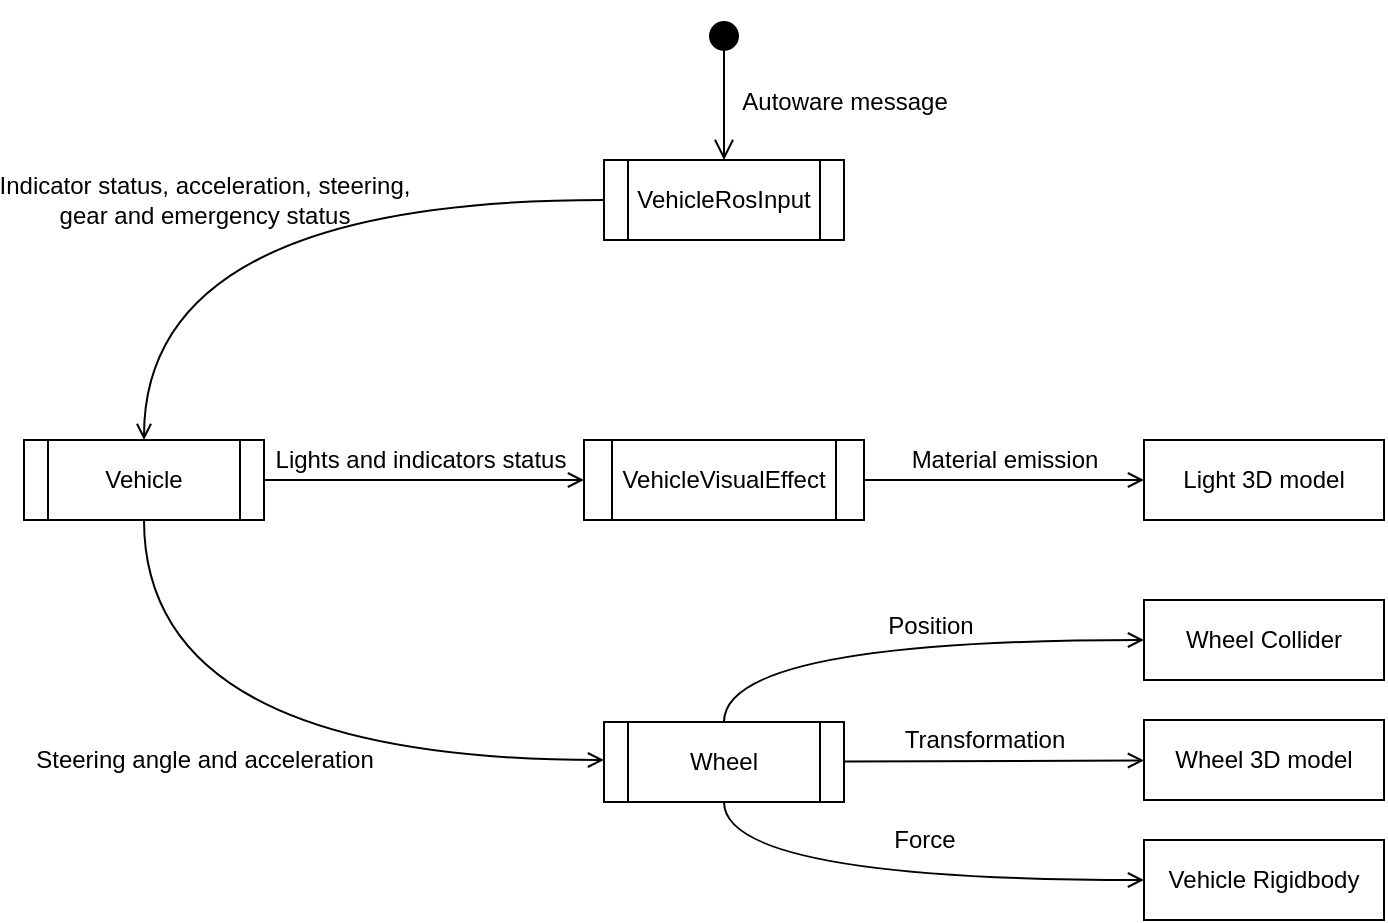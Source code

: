 <mxfile version="21.5.2" type="device">
  <diagram name="Page-1" id="76b4M0QgZQrLfhVKCind">
    <mxGraphModel dx="963" dy="1293" grid="1" gridSize="10" guides="1" tooltips="1" connect="1" arrows="1" fold="1" page="1" pageScale="1" pageWidth="850" pageHeight="1100" math="0" shadow="0">
      <root>
        <mxCell id="0" />
        <mxCell id="1" parent="0" />
        <mxCell id="93EZlEJ8D1wQY5efGZ4A-16" style="edgeStyle=orthogonalEdgeStyle;rounded=0;orthogonalLoop=1;jettySize=auto;html=1;curved=1;endArrow=open;endFill=0;" parent="1" source="9Rqsm60U1uIzQuZiU_9V-5" target="9Rqsm60U1uIzQuZiU_9V-7" edge="1">
          <mxGeometry relative="1" as="geometry">
            <Array as="points">
              <mxPoint x="150" y="410" />
            </Array>
            <mxPoint x="170" y="277" as="sourcePoint" />
            <mxPoint x="381" y="417" as="targetPoint" />
          </mxGeometry>
        </mxCell>
        <mxCell id="93EZlEJ8D1wQY5efGZ4A-17" value="Steering angle and acceleration" style="edgeLabel;html=1;align=center;verticalAlign=middle;resizable=0;points=[];labelBackgroundColor=none;fontSize=12;" parent="93EZlEJ8D1wQY5efGZ4A-16" vertex="1" connectable="0">
          <mxGeometry x="0.348" y="-34" relative="1" as="geometry">
            <mxPoint x="-86" y="-34" as="offset" />
          </mxGeometry>
        </mxCell>
        <mxCell id="93EZlEJ8D1wQY5efGZ4A-25" style="edgeStyle=orthogonalEdgeStyle;rounded=0;orthogonalLoop=1;jettySize=auto;html=1;curved=1;endArrow=open;endFill=0;" parent="1" source="9Rqsm60U1uIzQuZiU_9V-5" target="9Rqsm60U1uIzQuZiU_9V-6" edge="1">
          <mxGeometry relative="1" as="geometry">
            <mxPoint x="223" y="260" as="sourcePoint" />
            <mxPoint x="380" y="260.029" as="targetPoint" />
            <Array as="points" />
          </mxGeometry>
        </mxCell>
        <mxCell id="93EZlEJ8D1wQY5efGZ4A-26" value="Lights and indicators status" style="edgeLabel;html=1;align=center;verticalAlign=middle;resizable=0;points=[];labelBackgroundColor=none;fontSize=12;" parent="93EZlEJ8D1wQY5efGZ4A-25" vertex="1" connectable="0">
          <mxGeometry x="-0.161" relative="1" as="geometry">
            <mxPoint x="11" y="-10" as="offset" />
          </mxGeometry>
        </mxCell>
        <mxCell id="93EZlEJ8D1wQY5efGZ4A-11" style="edgeStyle=orthogonalEdgeStyle;rounded=0;orthogonalLoop=1;jettySize=auto;html=1;curved=1;endArrow=open;endFill=0;labelBackgroundColor=none;" parent="1" source="9Rqsm60U1uIzQuZiU_9V-4" target="9Rqsm60U1uIzQuZiU_9V-5" edge="1">
          <mxGeometry relative="1" as="geometry">
            <Array as="points">
              <mxPoint x="150" y="130" />
            </Array>
            <mxPoint x="381" y="127" as="sourcePoint" />
            <mxPoint x="170" y="243" as="targetPoint" />
          </mxGeometry>
        </mxCell>
        <mxCell id="93EZlEJ8D1wQY5efGZ4A-12" value="&lt;div style=&quot;font-size: 12px;&quot;&gt;Indicator status, acceleration, steering,&lt;/div&gt;&lt;div style=&quot;font-size: 12px;&quot;&gt;gear and emergency status&lt;/div&gt;" style="edgeLabel;html=1;align=center;verticalAlign=middle;resizable=0;points=[];labelBackgroundColor=none;fontSize=12;" parent="93EZlEJ8D1wQY5efGZ4A-11" vertex="1" connectable="0">
          <mxGeometry x="0.367" y="-18" relative="1" as="geometry">
            <mxPoint x="48" y="-9" as="offset" />
          </mxGeometry>
        </mxCell>
        <mxCell id="93EZlEJ8D1wQY5efGZ4A-21" style="edgeStyle=orthogonalEdgeStyle;rounded=0;orthogonalLoop=1;jettySize=auto;html=1;curved=1;endArrow=open;endFill=0;" parent="1" source="9Rqsm60U1uIzQuZiU_9V-6" target="93EZlEJ8D1wQY5efGZ4A-20" edge="1">
          <mxGeometry relative="1" as="geometry">
            <mxPoint x="494" y="260" as="sourcePoint" />
          </mxGeometry>
        </mxCell>
        <mxCell id="93EZlEJ8D1wQY5efGZ4A-32" value="Material emission" style="edgeLabel;html=1;align=center;verticalAlign=middle;resizable=0;points=[];labelBackgroundColor=none;fontSize=12;" parent="93EZlEJ8D1wQY5efGZ4A-21" vertex="1" connectable="0">
          <mxGeometry x="-0.201" y="-2" relative="1" as="geometry">
            <mxPoint x="14" y="-12" as="offset" />
          </mxGeometry>
        </mxCell>
        <mxCell id="93EZlEJ8D1wQY5efGZ4A-23" style="rounded=0;orthogonalLoop=1;jettySize=auto;html=1;endArrow=open;endFill=0;" parent="1" source="9Rqsm60U1uIzQuZiU_9V-7" target="93EZlEJ8D1wQY5efGZ4A-28" edge="1">
          <mxGeometry relative="1" as="geometry">
            <mxPoint x="494" y="417" as="sourcePoint" />
          </mxGeometry>
        </mxCell>
        <mxCell id="93EZlEJ8D1wQY5efGZ4A-24" value="Transformation" style="edgeLabel;html=1;align=center;verticalAlign=middle;resizable=0;points=[];labelBackgroundColor=none;fontSize=12;" parent="93EZlEJ8D1wQY5efGZ4A-23" vertex="1" connectable="0">
          <mxGeometry x="-0.118" y="-6" relative="1" as="geometry">
            <mxPoint x="4" y="-17" as="offset" />
          </mxGeometry>
        </mxCell>
        <mxCell id="93EZlEJ8D1wQY5efGZ4A-30" style="edgeStyle=orthogonalEdgeStyle;rounded=0;orthogonalLoop=1;jettySize=auto;html=1;curved=1;endArrow=open;endFill=0;" parent="1" source="9Rqsm60U1uIzQuZiU_9V-7" target="93EZlEJ8D1wQY5efGZ4A-29" edge="1">
          <mxGeometry relative="1" as="geometry">
            <Array as="points">
              <mxPoint x="440" y="350" />
            </Array>
            <mxPoint x="440" y="400" as="sourcePoint" />
          </mxGeometry>
        </mxCell>
        <mxCell id="93EZlEJ8D1wQY5efGZ4A-31" value="Position" style="edgeLabel;html=1;align=center;verticalAlign=middle;resizable=0;points=[];labelBackgroundColor=none;fontSize=12;" parent="93EZlEJ8D1wQY5efGZ4A-30" vertex="1" connectable="0">
          <mxGeometry x="0.713" y="4" relative="1" as="geometry">
            <mxPoint x="-71" y="-3" as="offset" />
          </mxGeometry>
        </mxCell>
        <mxCell id="93EZlEJ8D1wQY5efGZ4A-34" style="edgeStyle=orthogonalEdgeStyle;rounded=0;orthogonalLoop=1;jettySize=auto;html=1;curved=1;endArrow=open;endFill=0;" parent="1" source="9Rqsm60U1uIzQuZiU_9V-7" target="93EZlEJ8D1wQY5efGZ4A-33" edge="1">
          <mxGeometry relative="1" as="geometry">
            <Array as="points">
              <mxPoint x="440" y="470" />
            </Array>
            <mxPoint x="440" y="434" as="sourcePoint" />
          </mxGeometry>
        </mxCell>
        <mxCell id="93EZlEJ8D1wQY5efGZ4A-35" value="Force" style="edgeLabel;html=1;align=center;verticalAlign=middle;resizable=0;points=[];labelBackgroundColor=none;fontSize=12;" parent="93EZlEJ8D1wQY5efGZ4A-34" vertex="1" connectable="0">
          <mxGeometry x="0.107" y="12" relative="1" as="geometry">
            <mxPoint x="1" y="-8" as="offset" />
          </mxGeometry>
        </mxCell>
        <mxCell id="93EZlEJ8D1wQY5efGZ4A-18" value="Autoware message" style="html=1;verticalAlign=bottom;startArrow=circle;startFill=1;endArrow=open;startSize=6;endSize=8;elbow=vertical;rounded=0;labelBackgroundColor=none;fontSize=12;" parent="1" target="9Rqsm60U1uIzQuZiU_9V-4" edge="1">
          <mxGeometry x="0.429" y="60" width="80" relative="1" as="geometry">
            <mxPoint x="440" y="40" as="sourcePoint" />
            <mxPoint x="437.598" y="110" as="targetPoint" />
            <mxPoint as="offset" />
          </mxGeometry>
        </mxCell>
        <mxCell id="93EZlEJ8D1wQY5efGZ4A-20" value="Light 3D model" style="whiteSpace=wrap;strokeWidth=1;" parent="1" vertex="1">
          <mxGeometry x="650" y="250" width="120" height="40" as="geometry" />
        </mxCell>
        <mxCell id="93EZlEJ8D1wQY5efGZ4A-28" value="Wheel 3D model" style="whiteSpace=wrap;strokeWidth=1;" parent="1" vertex="1">
          <mxGeometry x="650" y="390" width="120" height="40" as="geometry" />
        </mxCell>
        <mxCell id="93EZlEJ8D1wQY5efGZ4A-29" value="Wheel Collider" style="whiteSpace=wrap;strokeWidth=1;" parent="1" vertex="1">
          <mxGeometry x="650" y="330" width="120" height="40" as="geometry" />
        </mxCell>
        <mxCell id="93EZlEJ8D1wQY5efGZ4A-33" value="Vehicle Rigidbody" style="whiteSpace=wrap;strokeWidth=1;" parent="1" vertex="1">
          <mxGeometry x="650" y="450" width="120" height="40" as="geometry" />
        </mxCell>
        <mxCell id="9Rqsm60U1uIzQuZiU_9V-4" value="VehicleRosInput" style="shape=process;whiteSpace=wrap;html=1;backgroundOutline=1;" vertex="1" parent="1">
          <mxGeometry x="380" y="110" width="120" height="40" as="geometry" />
        </mxCell>
        <mxCell id="9Rqsm60U1uIzQuZiU_9V-5" value="Vehicle" style="shape=process;whiteSpace=wrap;html=1;backgroundOutline=1;" vertex="1" parent="1">
          <mxGeometry x="90" y="250" width="120" height="40" as="geometry" />
        </mxCell>
        <mxCell id="9Rqsm60U1uIzQuZiU_9V-6" value="VehicleVisualEffect" style="shape=process;whiteSpace=wrap;html=1;backgroundOutline=1;" vertex="1" parent="1">
          <mxGeometry x="370" y="250" width="140" height="40" as="geometry" />
        </mxCell>
        <mxCell id="9Rqsm60U1uIzQuZiU_9V-7" value="Wheel" style="shape=process;whiteSpace=wrap;html=1;backgroundOutline=1;" vertex="1" parent="1">
          <mxGeometry x="380" y="391" width="120" height="40" as="geometry" />
        </mxCell>
      </root>
    </mxGraphModel>
  </diagram>
</mxfile>
